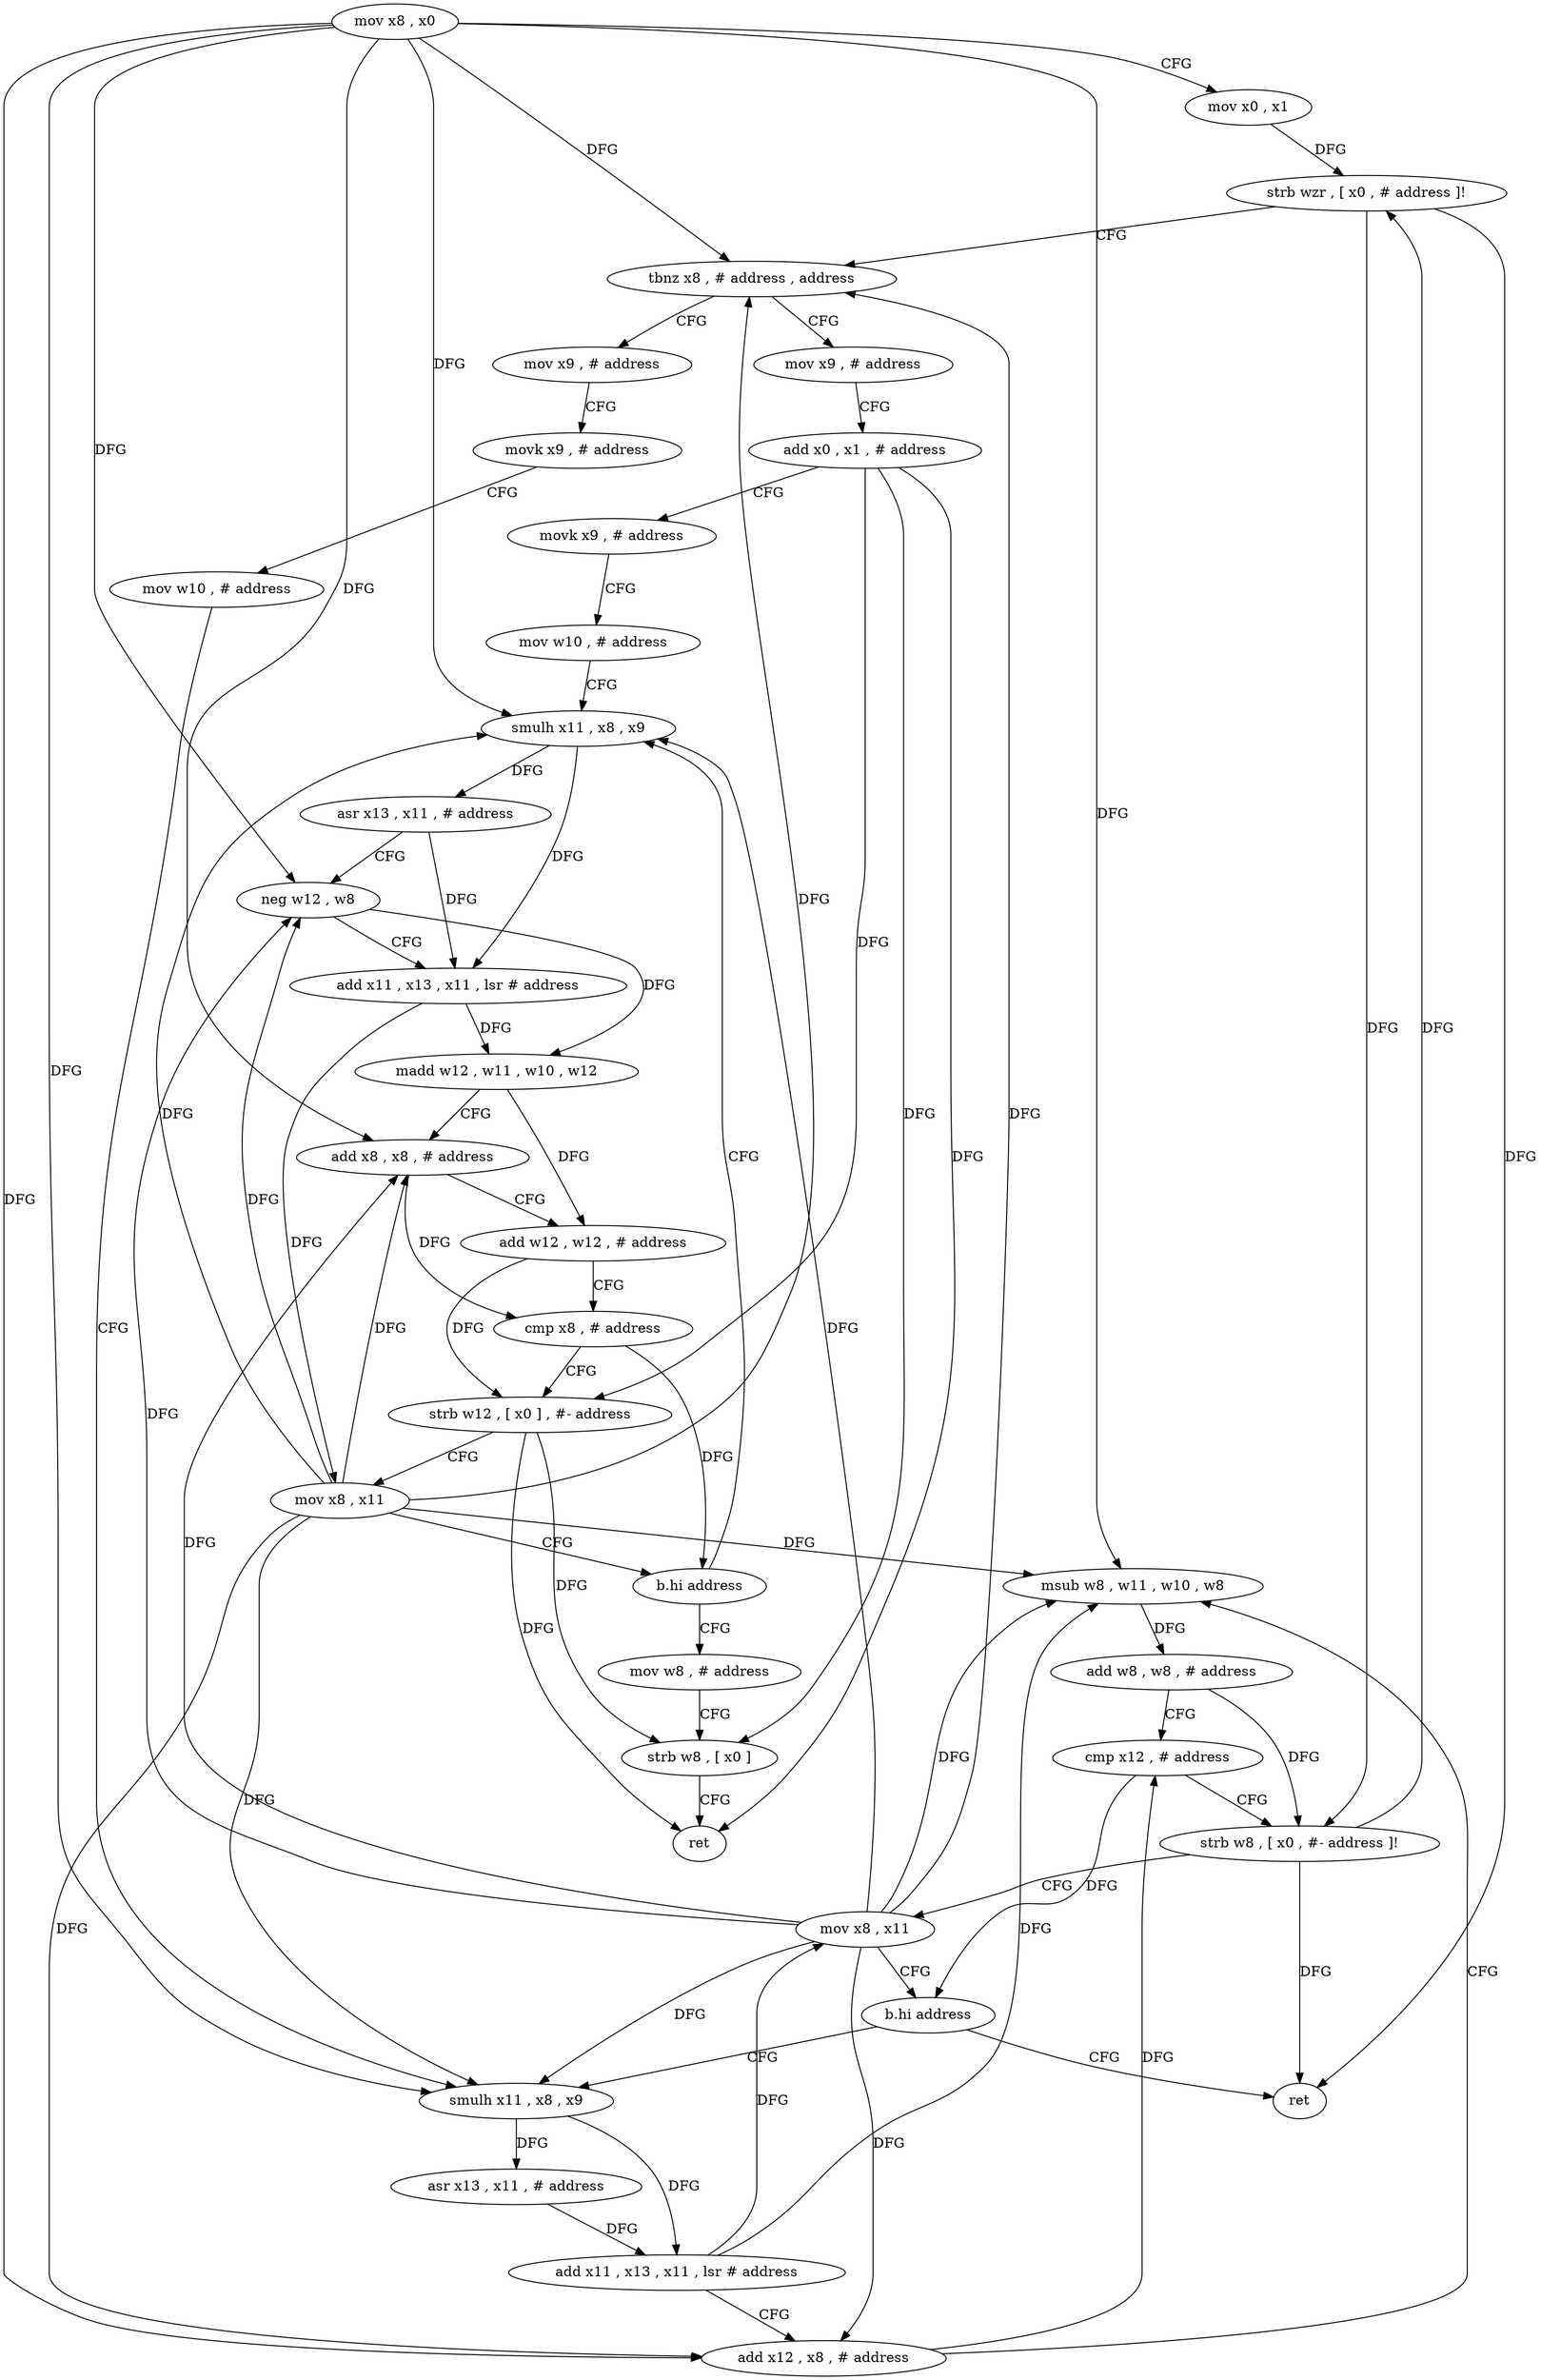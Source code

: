 digraph "func" {
"4251472" [label = "mov x8 , x0" ]
"4251476" [label = "mov x0 , x1" ]
"4251480" [label = "strb wzr , [ x0 , # address ]!" ]
"4251484" [label = "tbnz x8 , # address , address" ]
"4251544" [label = "mov x9 , # address" ]
"4251488" [label = "mov x9 , # address" ]
"4251548" [label = "add x0 , x1 , # address" ]
"4251552" [label = "movk x9 , # address" ]
"4251556" [label = "mov w10 , # address" ]
"4251560" [label = "smulh x11 , x8 , x9" ]
"4251492" [label = "movk x9 , # address" ]
"4251496" [label = "mov w10 , # address" ]
"4251500" [label = "smulh x11 , x8 , x9" ]
"4251564" [label = "asr x13 , x11 , # address" ]
"4251568" [label = "neg w12 , w8" ]
"4251572" [label = "add x11 , x13 , x11 , lsr # address" ]
"4251576" [label = "madd w12 , w11 , w10 , w12" ]
"4251580" [label = "add x8 , x8 , # address" ]
"4251584" [label = "add w12 , w12 , # address" ]
"4251588" [label = "cmp x8 , # address" ]
"4251592" [label = "strb w12 , [ x0 ] , #- address" ]
"4251596" [label = "mov x8 , x11" ]
"4251600" [label = "b.hi address" ]
"4251604" [label = "mov w8 , # address" ]
"4251608" [label = "strb w8 , [ x0 ]" ]
"4251612" [label = "ret" ]
"4251504" [label = "asr x13 , x11 , # address" ]
"4251508" [label = "add x11 , x13 , x11 , lsr # address" ]
"4251512" [label = "add x12 , x8 , # address" ]
"4251516" [label = "msub w8 , w11 , w10 , w8" ]
"4251520" [label = "add w8 , w8 , # address" ]
"4251524" [label = "cmp x12 , # address" ]
"4251528" [label = "strb w8 , [ x0 , #- address ]!" ]
"4251532" [label = "mov x8 , x11" ]
"4251536" [label = "b.hi address" ]
"4251540" [label = "ret" ]
"4251472" -> "4251476" [ label = "CFG" ]
"4251472" -> "4251484" [ label = "DFG" ]
"4251472" -> "4251560" [ label = "DFG" ]
"4251472" -> "4251568" [ label = "DFG" ]
"4251472" -> "4251580" [ label = "DFG" ]
"4251472" -> "4251500" [ label = "DFG" ]
"4251472" -> "4251512" [ label = "DFG" ]
"4251472" -> "4251516" [ label = "DFG" ]
"4251476" -> "4251480" [ label = "DFG" ]
"4251480" -> "4251484" [ label = "CFG" ]
"4251480" -> "4251528" [ label = "DFG" ]
"4251480" -> "4251540" [ label = "DFG" ]
"4251484" -> "4251544" [ label = "CFG" ]
"4251484" -> "4251488" [ label = "CFG" ]
"4251544" -> "4251548" [ label = "CFG" ]
"4251488" -> "4251492" [ label = "CFG" ]
"4251548" -> "4251552" [ label = "CFG" ]
"4251548" -> "4251592" [ label = "DFG" ]
"4251548" -> "4251608" [ label = "DFG" ]
"4251548" -> "4251612" [ label = "DFG" ]
"4251552" -> "4251556" [ label = "CFG" ]
"4251556" -> "4251560" [ label = "CFG" ]
"4251560" -> "4251564" [ label = "DFG" ]
"4251560" -> "4251572" [ label = "DFG" ]
"4251492" -> "4251496" [ label = "CFG" ]
"4251496" -> "4251500" [ label = "CFG" ]
"4251500" -> "4251504" [ label = "DFG" ]
"4251500" -> "4251508" [ label = "DFG" ]
"4251564" -> "4251568" [ label = "CFG" ]
"4251564" -> "4251572" [ label = "DFG" ]
"4251568" -> "4251572" [ label = "CFG" ]
"4251568" -> "4251576" [ label = "DFG" ]
"4251572" -> "4251576" [ label = "DFG" ]
"4251572" -> "4251596" [ label = "DFG" ]
"4251576" -> "4251580" [ label = "CFG" ]
"4251576" -> "4251584" [ label = "DFG" ]
"4251580" -> "4251584" [ label = "CFG" ]
"4251580" -> "4251588" [ label = "DFG" ]
"4251584" -> "4251588" [ label = "CFG" ]
"4251584" -> "4251592" [ label = "DFG" ]
"4251588" -> "4251592" [ label = "CFG" ]
"4251588" -> "4251600" [ label = "DFG" ]
"4251592" -> "4251596" [ label = "CFG" ]
"4251592" -> "4251608" [ label = "DFG" ]
"4251592" -> "4251612" [ label = "DFG" ]
"4251596" -> "4251600" [ label = "CFG" ]
"4251596" -> "4251484" [ label = "DFG" ]
"4251596" -> "4251560" [ label = "DFG" ]
"4251596" -> "4251568" [ label = "DFG" ]
"4251596" -> "4251580" [ label = "DFG" ]
"4251596" -> "4251500" [ label = "DFG" ]
"4251596" -> "4251512" [ label = "DFG" ]
"4251596" -> "4251516" [ label = "DFG" ]
"4251600" -> "4251560" [ label = "CFG" ]
"4251600" -> "4251604" [ label = "CFG" ]
"4251604" -> "4251608" [ label = "CFG" ]
"4251608" -> "4251612" [ label = "CFG" ]
"4251504" -> "4251508" [ label = "DFG" ]
"4251508" -> "4251512" [ label = "CFG" ]
"4251508" -> "4251516" [ label = "DFG" ]
"4251508" -> "4251532" [ label = "DFG" ]
"4251512" -> "4251516" [ label = "CFG" ]
"4251512" -> "4251524" [ label = "DFG" ]
"4251516" -> "4251520" [ label = "DFG" ]
"4251520" -> "4251524" [ label = "CFG" ]
"4251520" -> "4251528" [ label = "DFG" ]
"4251524" -> "4251528" [ label = "CFG" ]
"4251524" -> "4251536" [ label = "DFG" ]
"4251528" -> "4251532" [ label = "CFG" ]
"4251528" -> "4251480" [ label = "DFG" ]
"4251528" -> "4251540" [ label = "DFG" ]
"4251532" -> "4251536" [ label = "CFG" ]
"4251532" -> "4251484" [ label = "DFG" ]
"4251532" -> "4251560" [ label = "DFG" ]
"4251532" -> "4251568" [ label = "DFG" ]
"4251532" -> "4251580" [ label = "DFG" ]
"4251532" -> "4251500" [ label = "DFG" ]
"4251532" -> "4251512" [ label = "DFG" ]
"4251532" -> "4251516" [ label = "DFG" ]
"4251536" -> "4251500" [ label = "CFG" ]
"4251536" -> "4251540" [ label = "CFG" ]
}
